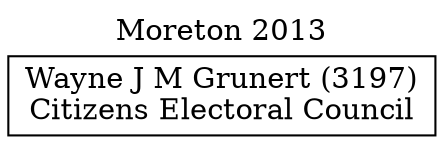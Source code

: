 // House preference flow
digraph "Wayne J M Grunert (3197)_Moreton_2013" {
	graph [label="Moreton 2013" labelloc=t mclimit=10]
	node [shape=box]
	"Wayne J M Grunert (3197)" [label="Wayne J M Grunert (3197)
Citizens Electoral Council"]
}
